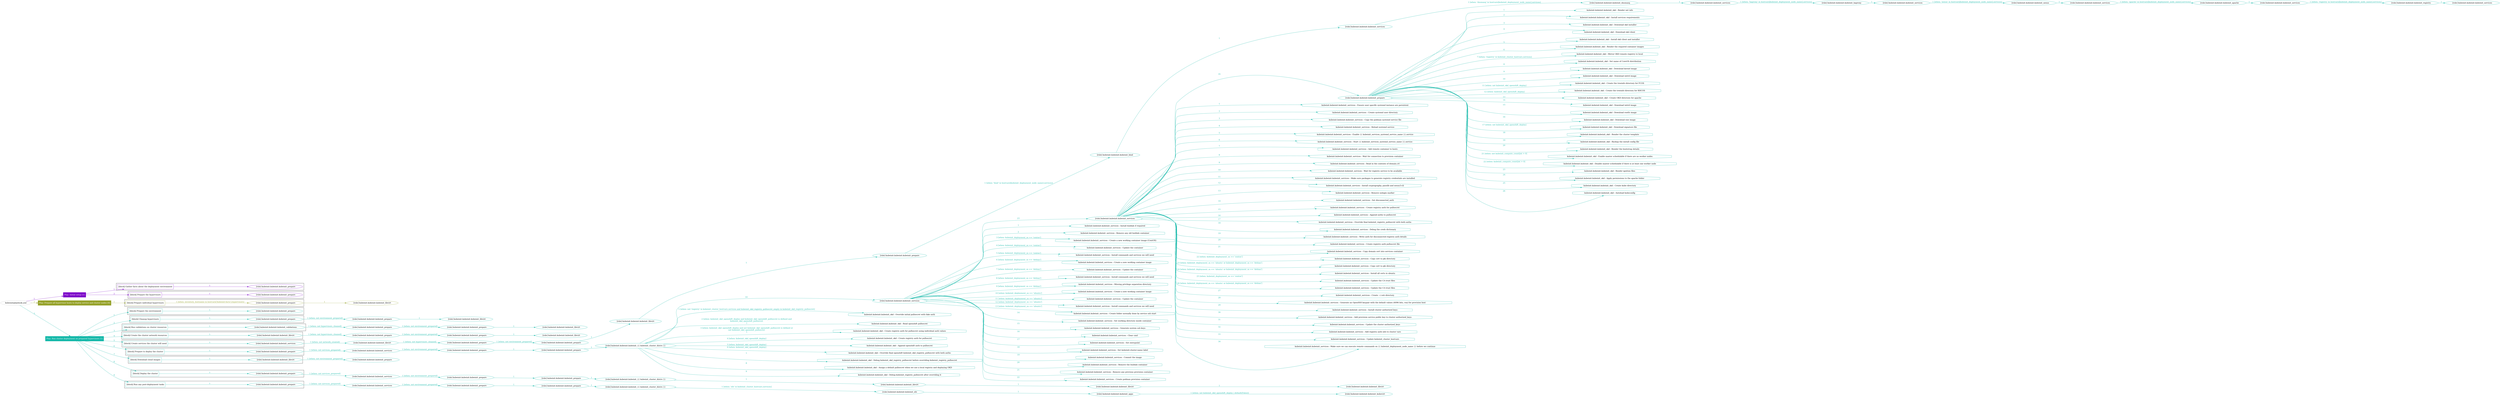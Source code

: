 digraph {
	graph [concentrate=true ordering=in rankdir=LR ratio=fill]
	edge [esep=5 sep=10]
	"kubeinit/playbook.yml" [id=root_node style=dotted]
	play_e99c0dcc [label="Play: Initial setup (1)" color="#7c03c9" fontcolor="#ffffff" id=play_e99c0dcc shape=box style=filled tooltip=localhost]
	"kubeinit/playbook.yml" -> play_e99c0dcc [label="1 " color="#7c03c9" fontcolor="#7c03c9" id=edge_bc2a5f3f labeltooltip="1 " tooltip="1 "]
	subgraph "kubeinit.kubeinit.kubeinit_prepare" {
		role_d31413c7 [label="[role] kubeinit.kubeinit.kubeinit_prepare" color="#7c03c9" id=role_d31413c7 tooltip="kubeinit.kubeinit.kubeinit_prepare"]
	}
	subgraph "kubeinit.kubeinit.kubeinit_prepare" {
		role_8984d9ca [label="[role] kubeinit.kubeinit.kubeinit_prepare" color="#7c03c9" id=role_8984d9ca tooltip="kubeinit.kubeinit.kubeinit_prepare"]
	}
	subgraph "Play: Initial setup (1)" {
		play_e99c0dcc -> block_072e594a [label=1 color="#7c03c9" fontcolor="#7c03c9" id=edge_8fa77bdc labeltooltip=1 tooltip=1]
		subgraph cluster_block_072e594a {
			block_072e594a [label="[block] Gather facts about the deployment environment" color="#7c03c9" id=block_072e594a labeltooltip="Gather facts about the deployment environment" shape=box tooltip="Gather facts about the deployment environment"]
			block_072e594a -> role_d31413c7 [label="1 " color="#7c03c9" fontcolor="#7c03c9" id=edge_92dd3290 labeltooltip="1 " tooltip="1 "]
		}
		play_e99c0dcc -> block_fb56823b [label=2 color="#7c03c9" fontcolor="#7c03c9" id=edge_ec08221d labeltooltip=2 tooltip=2]
		subgraph cluster_block_fb56823b {
			block_fb56823b [label="[block] Prepare the hypervisors" color="#7c03c9" id=block_fb56823b labeltooltip="Prepare the hypervisors" shape=box tooltip="Prepare the hypervisors"]
			block_fb56823b -> role_8984d9ca [label="1 " color="#7c03c9" fontcolor="#7c03c9" id=edge_e027b7d2 labeltooltip="1 " tooltip="1 "]
		}
	}
	play_abb2049c [label="Play: Prepare all hypervisor hosts to deploy service and cluster nodes (0)" color="#96a22a" fontcolor="#ffffff" id=play_abb2049c shape=box style=filled tooltip="Play: Prepare all hypervisor hosts to deploy service and cluster nodes (0)"]
	"kubeinit/playbook.yml" -> play_abb2049c [label="2 " color="#96a22a" fontcolor="#96a22a" id=edge_0dc7fd84 labeltooltip="2 " tooltip="2 "]
	subgraph "kubeinit.kubeinit.kubeinit_libvirt" {
		role_2132bda4 [label="[role] kubeinit.kubeinit.kubeinit_libvirt" color="#96a22a" id=role_2132bda4 tooltip="kubeinit.kubeinit.kubeinit_libvirt"]
	}
	subgraph "kubeinit.kubeinit.kubeinit_prepare" {
		role_50c0c67f [label="[role] kubeinit.kubeinit.kubeinit_prepare" color="#96a22a" id=role_50c0c67f tooltip="kubeinit.kubeinit.kubeinit_prepare"]
		role_50c0c67f -> role_2132bda4 [label="1 " color="#96a22a" fontcolor="#96a22a" id=edge_47a2b5a3 labeltooltip="1 " tooltip="1 "]
	}
	subgraph "Play: Prepare all hypervisor hosts to deploy service and cluster nodes (0)" {
		play_abb2049c -> block_27e67d67 [label=1 color="#96a22a" fontcolor="#96a22a" id=edge_fdc3c87e labeltooltip=1 tooltip=1]
		subgraph cluster_block_27e67d67 {
			block_27e67d67 [label="[block] Prepare individual hypervisors" color="#96a22a" id=block_27e67d67 labeltooltip="Prepare individual hypervisors" shape=box tooltip="Prepare individual hypervisors"]
			block_27e67d67 -> role_50c0c67f [label="1 [when: inventory_hostname in hostvars['kubeinit-facts'].hypervisors]" color="#96a22a" fontcolor="#96a22a" id=edge_1701a270 labeltooltip="1 [when: inventory_hostname in hostvars['kubeinit-facts'].hypervisors]" tooltip="1 [when: inventory_hostname in hostvars['kubeinit-facts'].hypervisors]"]
		}
	}
	play_b7b74c14 [label="Play: Run cluster deployment on prepared hypervisors (1)" color="#14b8a9" fontcolor="#ffffff" id=play_b7b74c14 shape=box style=filled tooltip=localhost]
	"kubeinit/playbook.yml" -> play_b7b74c14 [label="3 " color="#14b8a9" fontcolor="#14b8a9" id=edge_26d1a8ff labeltooltip="3 " tooltip="3 "]
	subgraph "kubeinit.kubeinit.kubeinit_prepare" {
		role_9d8b1a85 [label="[role] kubeinit.kubeinit.kubeinit_prepare" color="#14b8a9" id=role_9d8b1a85 tooltip="kubeinit.kubeinit.kubeinit_prepare"]
	}
	subgraph "kubeinit.kubeinit.kubeinit_libvirt" {
		role_5a31f87b [label="[role] kubeinit.kubeinit.kubeinit_libvirt" color="#14b8a9" id=role_5a31f87b tooltip="kubeinit.kubeinit.kubeinit_libvirt"]
	}
	subgraph "kubeinit.kubeinit.kubeinit_prepare" {
		role_f040c329 [label="[role] kubeinit.kubeinit.kubeinit_prepare" color="#14b8a9" id=role_f040c329 tooltip="kubeinit.kubeinit.kubeinit_prepare"]
		role_f040c329 -> role_5a31f87b [label="1 " color="#14b8a9" fontcolor="#14b8a9" id=edge_184a8f69 labeltooltip="1 " tooltip="1 "]
	}
	subgraph "kubeinit.kubeinit.kubeinit_prepare" {
		role_c55e59ec [label="[role] kubeinit.kubeinit.kubeinit_prepare" color="#14b8a9" id=role_c55e59ec tooltip="kubeinit.kubeinit.kubeinit_prepare"]
		role_c55e59ec -> role_f040c329 [label="1 [when: not environment_prepared]" color="#14b8a9" fontcolor="#14b8a9" id=edge_11bec78a labeltooltip="1 [when: not environment_prepared]" tooltip="1 [when: not environment_prepared]"]
	}
	subgraph "kubeinit.kubeinit.kubeinit_libvirt" {
		role_0441333f [label="[role] kubeinit.kubeinit.kubeinit_libvirt" color="#14b8a9" id=role_0441333f tooltip="kubeinit.kubeinit.kubeinit_libvirt"]
	}
	subgraph "kubeinit.kubeinit.kubeinit_prepare" {
		role_33e82668 [label="[role] kubeinit.kubeinit.kubeinit_prepare" color="#14b8a9" id=role_33e82668 tooltip="kubeinit.kubeinit.kubeinit_prepare"]
		role_33e82668 -> role_0441333f [label="1 " color="#14b8a9" fontcolor="#14b8a9" id=edge_38e64725 labeltooltip="1 " tooltip="1 "]
	}
	subgraph "kubeinit.kubeinit.kubeinit_prepare" {
		role_5ed29894 [label="[role] kubeinit.kubeinit.kubeinit_prepare" color="#14b8a9" id=role_5ed29894 tooltip="kubeinit.kubeinit.kubeinit_prepare"]
		role_5ed29894 -> role_33e82668 [label="1 [when: not environment_prepared]" color="#14b8a9" fontcolor="#14b8a9" id=edge_a7965a8f labeltooltip="1 [when: not environment_prepared]" tooltip="1 [when: not environment_prepared]"]
	}
	subgraph "kubeinit.kubeinit.kubeinit_validations" {
		role_c82b5425 [label="[role] kubeinit.kubeinit.kubeinit_validations" color="#14b8a9" id=role_c82b5425 tooltip="kubeinit.kubeinit.kubeinit_validations"]
		role_c82b5425 -> role_5ed29894 [label="1 [when: not hypervisors_cleaned]" color="#14b8a9" fontcolor="#14b8a9" id=edge_cbdd17f9 labeltooltip="1 [when: not hypervisors_cleaned]" tooltip="1 [when: not hypervisors_cleaned]"]
	}
	subgraph "kubeinit.kubeinit.kubeinit_libvirt" {
		role_e82cf9f3 [label="[role] kubeinit.kubeinit.kubeinit_libvirt" color="#14b8a9" id=role_e82cf9f3 tooltip="kubeinit.kubeinit.kubeinit_libvirt"]
	}
	subgraph "kubeinit.kubeinit.kubeinit_prepare" {
		role_84cc565c [label="[role] kubeinit.kubeinit.kubeinit_prepare" color="#14b8a9" id=role_84cc565c tooltip="kubeinit.kubeinit.kubeinit_prepare"]
		role_84cc565c -> role_e82cf9f3 [label="1 " color="#14b8a9" fontcolor="#14b8a9" id=edge_6d120eb1 labeltooltip="1 " tooltip="1 "]
	}
	subgraph "kubeinit.kubeinit.kubeinit_prepare" {
		role_ce1562ad [label="[role] kubeinit.kubeinit.kubeinit_prepare" color="#14b8a9" id=role_ce1562ad tooltip="kubeinit.kubeinit.kubeinit_prepare"]
		role_ce1562ad -> role_84cc565c [label="1 [when: not environment_prepared]" color="#14b8a9" fontcolor="#14b8a9" id=edge_2789a694 labeltooltip="1 [when: not environment_prepared]" tooltip="1 [when: not environment_prepared]"]
	}
	subgraph "kubeinit.kubeinit.kubeinit_libvirt" {
		role_aafa72f6 [label="[role] kubeinit.kubeinit.kubeinit_libvirt" color="#14b8a9" id=role_aafa72f6 tooltip="kubeinit.kubeinit.kubeinit_libvirt"]
		role_aafa72f6 -> role_ce1562ad [label="1 [when: not hypervisors_cleaned]" color="#14b8a9" fontcolor="#14b8a9" id=edge_daf5597d labeltooltip="1 [when: not hypervisors_cleaned]" tooltip="1 [when: not hypervisors_cleaned]"]
	}
	subgraph "kubeinit.kubeinit.kubeinit_services" {
		role_1272642b [label="[role] kubeinit.kubeinit.kubeinit_services" color="#14b8a9" id=role_1272642b tooltip="kubeinit.kubeinit.kubeinit_services"]
	}
	subgraph "kubeinit.kubeinit.kubeinit_registry" {
		role_eb5afb6c [label="[role] kubeinit.kubeinit.kubeinit_registry" color="#14b8a9" id=role_eb5afb6c tooltip="kubeinit.kubeinit.kubeinit_registry"]
		role_eb5afb6c -> role_1272642b [label="1 " color="#14b8a9" fontcolor="#14b8a9" id=edge_96198ba4 labeltooltip="1 " tooltip="1 "]
	}
	subgraph "kubeinit.kubeinit.kubeinit_services" {
		role_84d05130 [label="[role] kubeinit.kubeinit.kubeinit_services" color="#14b8a9" id=role_84d05130 tooltip="kubeinit.kubeinit.kubeinit_services"]
		role_84d05130 -> role_eb5afb6c [label="1 [when: 'registry' in hostvars[kubeinit_deployment_node_name].services]" color="#14b8a9" fontcolor="#14b8a9" id=edge_1b82ecfd labeltooltip="1 [when: 'registry' in hostvars[kubeinit_deployment_node_name].services]" tooltip="1 [when: 'registry' in hostvars[kubeinit_deployment_node_name].services]"]
	}
	subgraph "kubeinit.kubeinit.kubeinit_apache" {
		role_64bddda9 [label="[role] kubeinit.kubeinit.kubeinit_apache" color="#14b8a9" id=role_64bddda9 tooltip="kubeinit.kubeinit.kubeinit_apache"]
		role_64bddda9 -> role_84d05130 [label="1 " color="#14b8a9" fontcolor="#14b8a9" id=edge_2a921219 labeltooltip="1 " tooltip="1 "]
	}
	subgraph "kubeinit.kubeinit.kubeinit_services" {
		role_ad59ae37 [label="[role] kubeinit.kubeinit.kubeinit_services" color="#14b8a9" id=role_ad59ae37 tooltip="kubeinit.kubeinit.kubeinit_services"]
		role_ad59ae37 -> role_64bddda9 [label="1 [when: 'apache' in hostvars[kubeinit_deployment_node_name].services]" color="#14b8a9" fontcolor="#14b8a9" id=edge_d07c0aba labeltooltip="1 [when: 'apache' in hostvars[kubeinit_deployment_node_name].services]" tooltip="1 [when: 'apache' in hostvars[kubeinit_deployment_node_name].services]"]
	}
	subgraph "kubeinit.kubeinit.kubeinit_nexus" {
		role_7c6643ef [label="[role] kubeinit.kubeinit.kubeinit_nexus" color="#14b8a9" id=role_7c6643ef tooltip="kubeinit.kubeinit.kubeinit_nexus"]
		role_7c6643ef -> role_ad59ae37 [label="1 " color="#14b8a9" fontcolor="#14b8a9" id=edge_65d7030e labeltooltip="1 " tooltip="1 "]
	}
	subgraph "kubeinit.kubeinit.kubeinit_services" {
		role_a41610cb [label="[role] kubeinit.kubeinit.kubeinit_services" color="#14b8a9" id=role_a41610cb tooltip="kubeinit.kubeinit.kubeinit_services"]
		role_a41610cb -> role_7c6643ef [label="1 [when: 'nexus' in hostvars[kubeinit_deployment_node_name].services]" color="#14b8a9" fontcolor="#14b8a9" id=edge_ccd248d9 labeltooltip="1 [when: 'nexus' in hostvars[kubeinit_deployment_node_name].services]" tooltip="1 [when: 'nexus' in hostvars[kubeinit_deployment_node_name].services]"]
	}
	subgraph "kubeinit.kubeinit.kubeinit_haproxy" {
		role_0951825c [label="[role] kubeinit.kubeinit.kubeinit_haproxy" color="#14b8a9" id=role_0951825c tooltip="kubeinit.kubeinit.kubeinit_haproxy"]
		role_0951825c -> role_a41610cb [label="1 " color="#14b8a9" fontcolor="#14b8a9" id=edge_141b8858 labeltooltip="1 " tooltip="1 "]
	}
	subgraph "kubeinit.kubeinit.kubeinit_services" {
		role_d57ca6c9 [label="[role] kubeinit.kubeinit.kubeinit_services" color="#14b8a9" id=role_d57ca6c9 tooltip="kubeinit.kubeinit.kubeinit_services"]
		role_d57ca6c9 -> role_0951825c [label="1 [when: 'haproxy' in hostvars[kubeinit_deployment_node_name].services]" color="#14b8a9" fontcolor="#14b8a9" id=edge_293f9dee labeltooltip="1 [when: 'haproxy' in hostvars[kubeinit_deployment_node_name].services]" tooltip="1 [when: 'haproxy' in hostvars[kubeinit_deployment_node_name].services]"]
	}
	subgraph "kubeinit.kubeinit.kubeinit_dnsmasq" {
		role_b92a0cc1 [label="[role] kubeinit.kubeinit.kubeinit_dnsmasq" color="#14b8a9" id=role_b92a0cc1 tooltip="kubeinit.kubeinit.kubeinit_dnsmasq"]
		role_b92a0cc1 -> role_d57ca6c9 [label="1 " color="#14b8a9" fontcolor="#14b8a9" id=edge_1a11dbcd labeltooltip="1 " tooltip="1 "]
	}
	subgraph "kubeinit.kubeinit.kubeinit_services" {
		role_79addec4 [label="[role] kubeinit.kubeinit.kubeinit_services" color="#14b8a9" id=role_79addec4 tooltip="kubeinit.kubeinit.kubeinit_services"]
		role_79addec4 -> role_b92a0cc1 [label="1 [when: 'dnsmasq' in hostvars[kubeinit_deployment_node_name].services]" color="#14b8a9" fontcolor="#14b8a9" id=edge_4f6de789 labeltooltip="1 [when: 'dnsmasq' in hostvars[kubeinit_deployment_node_name].services]" tooltip="1 [when: 'dnsmasq' in hostvars[kubeinit_deployment_node_name].services]"]
	}
	subgraph "kubeinit.kubeinit.kubeinit_bind" {
		role_0b2549d8 [label="[role] kubeinit.kubeinit.kubeinit_bind" color="#14b8a9" id=role_0b2549d8 tooltip="kubeinit.kubeinit.kubeinit_bind"]
		role_0b2549d8 -> role_79addec4 [label="1 " color="#14b8a9" fontcolor="#14b8a9" id=edge_344e0f5f labeltooltip="1 " tooltip="1 "]
	}
	subgraph "kubeinit.kubeinit.kubeinit_prepare" {
		role_83be9bb3 [label="[role] kubeinit.kubeinit.kubeinit_prepare" color="#14b8a9" id=role_83be9bb3 tooltip="kubeinit.kubeinit.kubeinit_prepare"]
		role_83be9bb3 -> role_0b2549d8 [label="1 [when: 'bind' in hostvars[kubeinit_deployment_node_name].services]" color="#14b8a9" fontcolor="#14b8a9" id=edge_d6587ec6 labeltooltip="1 [when: 'bind' in hostvars[kubeinit_deployment_node_name].services]" tooltip="1 [when: 'bind' in hostvars[kubeinit_deployment_node_name].services]"]
	}
	subgraph "kubeinit.kubeinit.kubeinit_libvirt" {
		role_fe48bff9 [label="[role] kubeinit.kubeinit.kubeinit_libvirt" color="#14b8a9" id=role_fe48bff9 tooltip="kubeinit.kubeinit.kubeinit_libvirt"]
		role_fe48bff9 -> role_83be9bb3 [label="1 " color="#14b8a9" fontcolor="#14b8a9" id=edge_b6e472a5 labeltooltip="1 " tooltip="1 "]
	}
	subgraph "kubeinit.kubeinit.kubeinit_prepare" {
		role_d544b391 [label="[role] kubeinit.kubeinit.kubeinit_prepare" color="#14b8a9" id=role_d544b391 tooltip="kubeinit.kubeinit.kubeinit_prepare"]
		role_d544b391 -> role_fe48bff9 [label="1 " color="#14b8a9" fontcolor="#14b8a9" id=edge_cf9e3786 labeltooltip="1 " tooltip="1 "]
	}
	subgraph "kubeinit.kubeinit.kubeinit_prepare" {
		role_d4d580ae [label="[role] kubeinit.kubeinit.kubeinit_prepare" color="#14b8a9" id=role_d4d580ae tooltip="kubeinit.kubeinit.kubeinit_prepare"]
		role_d4d580ae -> role_d544b391 [label="1 [when: not environment_prepared]" color="#14b8a9" fontcolor="#14b8a9" id=edge_ad47e5c1 labeltooltip="1 [when: not environment_prepared]" tooltip="1 [when: not environment_prepared]"]
	}
	subgraph "kubeinit.kubeinit.kubeinit_libvirt" {
		role_0129a24d [label="[role] kubeinit.kubeinit.kubeinit_libvirt" color="#14b8a9" id=role_0129a24d tooltip="kubeinit.kubeinit.kubeinit_libvirt"]
		role_0129a24d -> role_d4d580ae [label="1 [when: not hypervisors_cleaned]" color="#14b8a9" fontcolor="#14b8a9" id=edge_07d80dfc labeltooltip="1 [when: not hypervisors_cleaned]" tooltip="1 [when: not hypervisors_cleaned]"]
	}
	subgraph "kubeinit.kubeinit.kubeinit_services" {
		role_a191ccb6 [label="[role] kubeinit.kubeinit.kubeinit_services" color="#14b8a9" id=role_a191ccb6 tooltip="kubeinit.kubeinit.kubeinit_services"]
		role_a191ccb6 -> role_0129a24d [label="1 [when: not network_created]" color="#14b8a9" fontcolor="#14b8a9" id=edge_912ef4f9 labeltooltip="1 [when: not network_created]" tooltip="1 [when: not network_created]"]
	}
	subgraph "kubeinit.kubeinit.kubeinit_prepare" {
		role_13f3db73 [label="[role] kubeinit.kubeinit.kubeinit_prepare" color="#14b8a9" id=role_13f3db73 tooltip="kubeinit.kubeinit.kubeinit_prepare"]
		task_bbda11bc [label="kubeinit.kubeinit.kubeinit_okd : Render net info" color="#14b8a9" id=task_bbda11bc shape=octagon tooltip="kubeinit.kubeinit.kubeinit_okd : Render net info"]
		role_13f3db73 -> task_bbda11bc [label="1 " color="#14b8a9" fontcolor="#14b8a9" id=edge_bc5bbfe0 labeltooltip="1 " tooltip="1 "]
		task_54dc6dda [label="kubeinit.kubeinit.kubeinit_okd : Install services requirements" color="#14b8a9" id=task_54dc6dda shape=octagon tooltip="kubeinit.kubeinit.kubeinit_okd : Install services requirements"]
		role_13f3db73 -> task_54dc6dda [label="2 " color="#14b8a9" fontcolor="#14b8a9" id=edge_052699fa labeltooltip="2 " tooltip="2 "]
		task_8e7fd73c [label="kubeinit.kubeinit.kubeinit_okd : Download okd installer" color="#14b8a9" id=task_8e7fd73c shape=octagon tooltip="kubeinit.kubeinit.kubeinit_okd : Download okd installer"]
		role_13f3db73 -> task_8e7fd73c [label="3 " color="#14b8a9" fontcolor="#14b8a9" id=edge_3cdcc711 labeltooltip="3 " tooltip="3 "]
		task_8077df6c [label="kubeinit.kubeinit.kubeinit_okd : Download okd client" color="#14b8a9" id=task_8077df6c shape=octagon tooltip="kubeinit.kubeinit.kubeinit_okd : Download okd client"]
		role_13f3db73 -> task_8077df6c [label="4 " color="#14b8a9" fontcolor="#14b8a9" id=edge_98cff7b1 labeltooltip="4 " tooltip="4 "]
		task_34113b29 [label="kubeinit.kubeinit.kubeinit_okd : Install okd client and installer" color="#14b8a9" id=task_34113b29 shape=octagon tooltip="kubeinit.kubeinit.kubeinit_okd : Install okd client and installer"]
		role_13f3db73 -> task_34113b29 [label="5 " color="#14b8a9" fontcolor="#14b8a9" id=edge_af73351d labeltooltip="5 " tooltip="5 "]
		task_5cd320e4 [label="kubeinit.kubeinit.kubeinit_okd : Render the required container images" color="#14b8a9" id=task_5cd320e4 shape=octagon tooltip="kubeinit.kubeinit.kubeinit_okd : Render the required container images"]
		role_13f3db73 -> task_5cd320e4 [label="6 " color="#14b8a9" fontcolor="#14b8a9" id=edge_5c90a134 labeltooltip="6 " tooltip="6 "]
		task_d947ae7a [label="kubeinit.kubeinit.kubeinit_okd : Mirror OKD remote registry to local" color="#14b8a9" id=task_d947ae7a shape=octagon tooltip="kubeinit.kubeinit.kubeinit_okd : Mirror OKD remote registry to local"]
		role_13f3db73 -> task_d947ae7a [label="7 [when: 'registry' in kubeinit_cluster_hostvars.services]" color="#14b8a9" fontcolor="#14b8a9" id=edge_cde91514 labeltooltip="7 [when: 'registry' in kubeinit_cluster_hostvars.services]" tooltip="7 [when: 'registry' in kubeinit_cluster_hostvars.services]"]
		task_2e6ac5f4 [label="kubeinit.kubeinit.kubeinit_okd : Set name of CoreOS distribution" color="#14b8a9" id=task_2e6ac5f4 shape=octagon tooltip="kubeinit.kubeinit.kubeinit_okd : Set name of CoreOS distribution"]
		role_13f3db73 -> task_2e6ac5f4 [label="8 " color="#14b8a9" fontcolor="#14b8a9" id=edge_3b6a89be labeltooltip="8 " tooltip="8 "]
		task_f3b46e18 [label="kubeinit.kubeinit.kubeinit_okd : Download kernel image" color="#14b8a9" id=task_f3b46e18 shape=octagon tooltip="kubeinit.kubeinit.kubeinit_okd : Download kernel image"]
		role_13f3db73 -> task_f3b46e18 [label="9 " color="#14b8a9" fontcolor="#14b8a9" id=edge_6fec95b8 labeltooltip="9 " tooltip="9 "]
		task_2d530da2 [label="kubeinit.kubeinit.kubeinit_okd : Download initrd image" color="#14b8a9" id=task_2d530da2 shape=octagon tooltip="kubeinit.kubeinit.kubeinit_okd : Download initrd image"]
		role_13f3db73 -> task_2d530da2 [label="10 " color="#14b8a9" fontcolor="#14b8a9" id=edge_3399e6bb labeltooltip="10 " tooltip="10 "]
		task_6095a1ef [label="kubeinit.kubeinit.kubeinit_okd : Create the treeinfo directory for FCOS" color="#14b8a9" id=task_6095a1ef shape=octagon tooltip="kubeinit.kubeinit.kubeinit_okd : Create the treeinfo directory for FCOS"]
		role_13f3db73 -> task_6095a1ef [label="11 [when: not kubeinit_okd_openshift_deploy]" color="#14b8a9" fontcolor="#14b8a9" id=edge_54b961f7 labeltooltip="11 [when: not kubeinit_okd_openshift_deploy]" tooltip="11 [when: not kubeinit_okd_openshift_deploy]"]
		task_b7fcd592 [label="kubeinit.kubeinit.kubeinit_okd : Create the treeinfo directory for RHCOS" color="#14b8a9" id=task_b7fcd592 shape=octagon tooltip="kubeinit.kubeinit.kubeinit_okd : Create the treeinfo directory for RHCOS"]
		role_13f3db73 -> task_b7fcd592 [label="12 [when: kubeinit_okd_openshift_deploy]" color="#14b8a9" fontcolor="#14b8a9" id=edge_b55aed07 labeltooltip="12 [when: kubeinit_okd_openshift_deploy]" tooltip="12 [when: kubeinit_okd_openshift_deploy]"]
		task_f3eef87c [label="kubeinit.kubeinit.kubeinit_okd : Create OKD directory for apache" color="#14b8a9" id=task_f3eef87c shape=octagon tooltip="kubeinit.kubeinit.kubeinit_okd : Create OKD directory for apache"]
		role_13f3db73 -> task_f3eef87c [label="13 " color="#14b8a9" fontcolor="#14b8a9" id=edge_544d5811 labeltooltip="13 " tooltip="13 "]
		task_83d2df37 [label="kubeinit.kubeinit.kubeinit_okd : Download initrd image" color="#14b8a9" id=task_83d2df37 shape=octagon tooltip="kubeinit.kubeinit.kubeinit_okd : Download initrd image"]
		role_13f3db73 -> task_83d2df37 [label="14 " color="#14b8a9" fontcolor="#14b8a9" id=edge_c0565976 labeltooltip="14 " tooltip="14 "]
		task_32beb5a3 [label="kubeinit.kubeinit.kubeinit_okd : Download rootfs image" color="#14b8a9" id=task_32beb5a3 shape=octagon tooltip="kubeinit.kubeinit.kubeinit_okd : Download rootfs image"]
		role_13f3db73 -> task_32beb5a3 [label="15 " color="#14b8a9" fontcolor="#14b8a9" id=edge_da1245e0 labeltooltip="15 " tooltip="15 "]
		task_4167edab [label="kubeinit.kubeinit.kubeinit_okd : Download raw image" color="#14b8a9" id=task_4167edab shape=octagon tooltip="kubeinit.kubeinit.kubeinit_okd : Download raw image"]
		role_13f3db73 -> task_4167edab [label="16 " color="#14b8a9" fontcolor="#14b8a9" id=edge_cfb47763 labeltooltip="16 " tooltip="16 "]
		task_68ed029b [label="kubeinit.kubeinit.kubeinit_okd : Download signature file" color="#14b8a9" id=task_68ed029b shape=octagon tooltip="kubeinit.kubeinit.kubeinit_okd : Download signature file"]
		role_13f3db73 -> task_68ed029b [label="17 [when: not kubeinit_okd_openshift_deploy]" color="#14b8a9" fontcolor="#14b8a9" id=edge_2ecfb776 labeltooltip="17 [when: not kubeinit_okd_openshift_deploy]" tooltip="17 [when: not kubeinit_okd_openshift_deploy]"]
		task_5083fb7c [label="kubeinit.kubeinit.kubeinit_okd : Render the cluster template" color="#14b8a9" id=task_5083fb7c shape=octagon tooltip="kubeinit.kubeinit.kubeinit_okd : Render the cluster template"]
		role_13f3db73 -> task_5083fb7c [label="18 " color="#14b8a9" fontcolor="#14b8a9" id=edge_f7036903 labeltooltip="18 " tooltip="18 "]
		task_3922e901 [label="kubeinit.kubeinit.kubeinit_okd : Backup the install config file" color="#14b8a9" id=task_3922e901 shape=octagon tooltip="kubeinit.kubeinit.kubeinit_okd : Backup the install config file"]
		role_13f3db73 -> task_3922e901 [label="19 " color="#14b8a9" fontcolor="#14b8a9" id=edge_50a36556 labeltooltip="19 " tooltip="19 "]
		task_0938901b [label="kubeinit.kubeinit.kubeinit_okd : Render the bootstrap details" color="#14b8a9" id=task_0938901b shape=octagon tooltip="kubeinit.kubeinit.kubeinit_okd : Render the bootstrap details"]
		role_13f3db73 -> task_0938901b [label="20 " color="#14b8a9" fontcolor="#14b8a9" id=edge_e7247b83 labeltooltip="20 " tooltip="20 "]
		task_d41e420f [label="kubeinit.kubeinit.kubeinit_okd : Enable master schedulable if there are no worker nodes" color="#14b8a9" id=task_d41e420f shape=octagon tooltip="kubeinit.kubeinit.kubeinit_okd : Enable master schedulable if there are no worker nodes"]
		role_13f3db73 -> task_d41e420f [label="21 [when: not kubeinit_compute_count|int > 0]" color="#14b8a9" fontcolor="#14b8a9" id=edge_9692a8bf labeltooltip="21 [when: not kubeinit_compute_count|int > 0]" tooltip="21 [when: not kubeinit_compute_count|int > 0]"]
		task_9a2e0829 [label="kubeinit.kubeinit.kubeinit_okd : Disable master schedulable if there is at least one worker node" color="#14b8a9" id=task_9a2e0829 shape=octagon tooltip="kubeinit.kubeinit.kubeinit_okd : Disable master schedulable if there is at least one worker node"]
		role_13f3db73 -> task_9a2e0829 [label="22 [when: kubeinit_compute_count|int > 0]" color="#14b8a9" fontcolor="#14b8a9" id=edge_b649a437 labeltooltip="22 [when: kubeinit_compute_count|int > 0]" tooltip="22 [when: kubeinit_compute_count|int > 0]"]
		task_e1112333 [label="kubeinit.kubeinit.kubeinit_okd : Render ignition files" color="#14b8a9" id=task_e1112333 shape=octagon tooltip="kubeinit.kubeinit.kubeinit_okd : Render ignition files"]
		role_13f3db73 -> task_e1112333 [label="23 " color="#14b8a9" fontcolor="#14b8a9" id=edge_22e9fabe labeltooltip="23 " tooltip="23 "]
		task_e1f75ef6 [label="kubeinit.kubeinit.kubeinit_okd : Apply permissions to the apache folder" color="#14b8a9" id=task_e1f75ef6 shape=octagon tooltip="kubeinit.kubeinit.kubeinit_okd : Apply permissions to the apache folder"]
		role_13f3db73 -> task_e1f75ef6 [label="24 " color="#14b8a9" fontcolor="#14b8a9" id=edge_d9f3f522 labeltooltip="24 " tooltip="24 "]
		task_f5119c08 [label="kubeinit.kubeinit.kubeinit_okd : Create kube directory" color="#14b8a9" id=task_f5119c08 shape=octagon tooltip="kubeinit.kubeinit.kubeinit_okd : Create kube directory"]
		role_13f3db73 -> task_f5119c08 [label="25 " color="#14b8a9" fontcolor="#14b8a9" id=edge_95a81780 labeltooltip="25 " tooltip="25 "]
		task_8a89cc7b [label="kubeinit.kubeinit.kubeinit_okd : Autoload kubeconfig" color="#14b8a9" id=task_8a89cc7b shape=octagon tooltip="kubeinit.kubeinit.kubeinit_okd : Autoload kubeconfig"]
		role_13f3db73 -> task_8a89cc7b [label="26 " color="#14b8a9" fontcolor="#14b8a9" id=edge_b1a6c6ad labeltooltip="26 " tooltip="26 "]
	}
	subgraph "kubeinit.kubeinit.kubeinit_services" {
		role_97eb7ca7 [label="[role] kubeinit.kubeinit.kubeinit_services" color="#14b8a9" id=role_97eb7ca7 tooltip="kubeinit.kubeinit.kubeinit_services"]
		task_c1b9765b [label="kubeinit.kubeinit.kubeinit_services : Ensure user specific systemd instance are persistent" color="#14b8a9" id=task_c1b9765b shape=octagon tooltip="kubeinit.kubeinit.kubeinit_services : Ensure user specific systemd instance are persistent"]
		role_97eb7ca7 -> task_c1b9765b [label="1 " color="#14b8a9" fontcolor="#14b8a9" id=edge_debd8f1f labeltooltip="1 " tooltip="1 "]
		task_2286672d [label="kubeinit.kubeinit.kubeinit_services : Create systemd user directory" color="#14b8a9" id=task_2286672d shape=octagon tooltip="kubeinit.kubeinit.kubeinit_services : Create systemd user directory"]
		role_97eb7ca7 -> task_2286672d [label="2 " color="#14b8a9" fontcolor="#14b8a9" id=edge_9cfa1027 labeltooltip="2 " tooltip="2 "]
		task_a8fed9bc [label="kubeinit.kubeinit.kubeinit_services : Copy the podman systemd service file" color="#14b8a9" id=task_a8fed9bc shape=octagon tooltip="kubeinit.kubeinit.kubeinit_services : Copy the podman systemd service file"]
		role_97eb7ca7 -> task_a8fed9bc [label="3 " color="#14b8a9" fontcolor="#14b8a9" id=edge_ca3a122e labeltooltip="3 " tooltip="3 "]
		task_7a937157 [label="kubeinit.kubeinit.kubeinit_services : Reload systemd service" color="#14b8a9" id=task_7a937157 shape=octagon tooltip="kubeinit.kubeinit.kubeinit_services : Reload systemd service"]
		role_97eb7ca7 -> task_7a937157 [label="4 " color="#14b8a9" fontcolor="#14b8a9" id=edge_8c9bca3b labeltooltip="4 " tooltip="4 "]
		task_3ac1ba6b [label="kubeinit.kubeinit.kubeinit_services : Enable {{ kubeinit_services_systemd_service_name }}.service" color="#14b8a9" id=task_3ac1ba6b shape=octagon tooltip="kubeinit.kubeinit.kubeinit_services : Enable {{ kubeinit_services_systemd_service_name }}.service"]
		role_97eb7ca7 -> task_3ac1ba6b [label="5 " color="#14b8a9" fontcolor="#14b8a9" id=edge_3475f803 labeltooltip="5 " tooltip="5 "]
		task_e9c6d24f [label="kubeinit.kubeinit.kubeinit_services : Start {{ kubeinit_services_systemd_service_name }}.service" color="#14b8a9" id=task_e9c6d24f shape=octagon tooltip="kubeinit.kubeinit.kubeinit_services : Start {{ kubeinit_services_systemd_service_name }}.service"]
		role_97eb7ca7 -> task_e9c6d24f [label="6 " color="#14b8a9" fontcolor="#14b8a9" id=edge_9bcce262 labeltooltip="6 " tooltip="6 "]
		task_6cc1b1bf [label="kubeinit.kubeinit.kubeinit_services : Add remote container to hosts" color="#14b8a9" id=task_6cc1b1bf shape=octagon tooltip="kubeinit.kubeinit.kubeinit_services : Add remote container to hosts"]
		role_97eb7ca7 -> task_6cc1b1bf [label="7 " color="#14b8a9" fontcolor="#14b8a9" id=edge_e63db624 labeltooltip="7 " tooltip="7 "]
		task_b11f6746 [label="kubeinit.kubeinit.kubeinit_services : Wait for connection to provision container" color="#14b8a9" id=task_b11f6746 shape=octagon tooltip="kubeinit.kubeinit.kubeinit_services : Wait for connection to provision container"]
		role_97eb7ca7 -> task_b11f6746 [label="8 " color="#14b8a9" fontcolor="#14b8a9" id=edge_3c5bdead labeltooltip="8 " tooltip="8 "]
		task_d2b84d15 [label="kubeinit.kubeinit.kubeinit_services : Read in the contents of domain.crt" color="#14b8a9" id=task_d2b84d15 shape=octagon tooltip="kubeinit.kubeinit.kubeinit_services : Read in the contents of domain.crt"]
		role_97eb7ca7 -> task_d2b84d15 [label="9 " color="#14b8a9" fontcolor="#14b8a9" id=edge_8037cfaa labeltooltip="9 " tooltip="9 "]
		task_f5cb6af1 [label="kubeinit.kubeinit.kubeinit_services : Wait for registry service to be available" color="#14b8a9" id=task_f5cb6af1 shape=octagon tooltip="kubeinit.kubeinit.kubeinit_services : Wait for registry service to be available"]
		role_97eb7ca7 -> task_f5cb6af1 [label="10 " color="#14b8a9" fontcolor="#14b8a9" id=edge_5141281b labeltooltip="10 " tooltip="10 "]
		task_9e8ecdf7 [label="kubeinit.kubeinit.kubeinit_services : Make sure packages to generate registry credentials are installed" color="#14b8a9" id=task_9e8ecdf7 shape=octagon tooltip="kubeinit.kubeinit.kubeinit_services : Make sure packages to generate registry credentials are installed"]
		role_97eb7ca7 -> task_9e8ecdf7 [label="11 " color="#14b8a9" fontcolor="#14b8a9" id=edge_fed20516 labeltooltip="11 " tooltip="11 "]
		task_997e44a6 [label="kubeinit.kubeinit.kubeinit_services : Install cryptography, passlib and nexus3-cli" color="#14b8a9" id=task_997e44a6 shape=octagon tooltip="kubeinit.kubeinit.kubeinit_services : Install cryptography, passlib and nexus3-cli"]
		role_97eb7ca7 -> task_997e44a6 [label="12 " color="#14b8a9" fontcolor="#14b8a9" id=edge_3fc189a0 labeltooltip="12 " tooltip="12 "]
		task_7a53282c [label="kubeinit.kubeinit.kubeinit_services : Remove nologin marker" color="#14b8a9" id=task_7a53282c shape=octagon tooltip="kubeinit.kubeinit.kubeinit_services : Remove nologin marker"]
		role_97eb7ca7 -> task_7a53282c [label="13 " color="#14b8a9" fontcolor="#14b8a9" id=edge_74bdfb69 labeltooltip="13 " tooltip="13 "]
		task_7a963dea [label="kubeinit.kubeinit.kubeinit_services : Set disconnected_auth" color="#14b8a9" id=task_7a963dea shape=octagon tooltip="kubeinit.kubeinit.kubeinit_services : Set disconnected_auth"]
		role_97eb7ca7 -> task_7a963dea [label="14 " color="#14b8a9" fontcolor="#14b8a9" id=edge_8ee53096 labeltooltip="14 " tooltip="14 "]
		task_135cb9a3 [label="kubeinit.kubeinit.kubeinit_services : Create registry auth for pullsecret" color="#14b8a9" id=task_135cb9a3 shape=octagon tooltip="kubeinit.kubeinit.kubeinit_services : Create registry auth for pullsecret"]
		role_97eb7ca7 -> task_135cb9a3 [label="15 " color="#14b8a9" fontcolor="#14b8a9" id=edge_0f5518a0 labeltooltip="15 " tooltip="15 "]
		task_84c66852 [label="kubeinit.kubeinit.kubeinit_services : Append auths to pullsecret" color="#14b8a9" id=task_84c66852 shape=octagon tooltip="kubeinit.kubeinit.kubeinit_services : Append auths to pullsecret"]
		role_97eb7ca7 -> task_84c66852 [label="16 " color="#14b8a9" fontcolor="#14b8a9" id=edge_ffb5ab67 labeltooltip="16 " tooltip="16 "]
		task_be61595d [label="kubeinit.kubeinit.kubeinit_services : Override final kubeinit_registry_pullsecret with both auths" color="#14b8a9" id=task_be61595d shape=octagon tooltip="kubeinit.kubeinit.kubeinit_services : Override final kubeinit_registry_pullsecret with both auths"]
		role_97eb7ca7 -> task_be61595d [label="17 " color="#14b8a9" fontcolor="#14b8a9" id=edge_cb628cc5 labeltooltip="17 " tooltip="17 "]
		task_0de20a49 [label="kubeinit.kubeinit.kubeinit_services : Debug the creds dictionary" color="#14b8a9" id=task_0de20a49 shape=octagon tooltip="kubeinit.kubeinit.kubeinit_services : Debug the creds dictionary"]
		role_97eb7ca7 -> task_0de20a49 [label="18 " color="#14b8a9" fontcolor="#14b8a9" id=edge_e29e42ea labeltooltip="18 " tooltip="18 "]
		task_dc03ac26 [label="kubeinit.kubeinit.kubeinit_services : Write auth for disconnected registry auth details" color="#14b8a9" id=task_dc03ac26 shape=octagon tooltip="kubeinit.kubeinit.kubeinit_services : Write auth for disconnected registry auth details"]
		role_97eb7ca7 -> task_dc03ac26 [label="19 " color="#14b8a9" fontcolor="#14b8a9" id=edge_6a0fa655 labeltooltip="19 " tooltip="19 "]
		task_e6799765 [label="kubeinit.kubeinit.kubeinit_services : Create registry auth pullsecret file" color="#14b8a9" id=task_e6799765 shape=octagon tooltip="kubeinit.kubeinit.kubeinit_services : Create registry auth pullsecret file"]
		role_97eb7ca7 -> task_e6799765 [label="20 " color="#14b8a9" fontcolor="#14b8a9" id=edge_3b282df0 labeltooltip="20 " tooltip="20 "]
		task_b98b97be [label="kubeinit.kubeinit.kubeinit_services : Copy domain cert into services container" color="#14b8a9" id=task_b98b97be shape=octagon tooltip="kubeinit.kubeinit.kubeinit_services : Copy domain cert into services container"]
		role_97eb7ca7 -> task_b98b97be [label="21 " color="#14b8a9" fontcolor="#14b8a9" id=edge_46654677 labeltooltip="21 " tooltip="21 "]
		task_ce5f6141 [label="kubeinit.kubeinit.kubeinit_services : Copy cert to pki directory" color="#14b8a9" id=task_ce5f6141 shape=octagon tooltip="kubeinit.kubeinit.kubeinit_services : Copy cert to pki directory"]
		role_97eb7ca7 -> task_ce5f6141 [label="22 [when: kubeinit_deployment_os == 'centos']" color="#14b8a9" fontcolor="#14b8a9" id=edge_2bf87f89 labeltooltip="22 [when: kubeinit_deployment_os == 'centos']" tooltip="22 [when: kubeinit_deployment_os == 'centos']"]
		task_dff40e2c [label="kubeinit.kubeinit.kubeinit_services : Copy cert to pki directory" color="#14b8a9" id=task_dff40e2c shape=octagon tooltip="kubeinit.kubeinit.kubeinit_services : Copy cert to pki directory"]
		role_97eb7ca7 -> task_dff40e2c [label="23 [when: kubeinit_deployment_os == 'ubuntu' or kubeinit_deployment_os == 'debian']" color="#14b8a9" fontcolor="#14b8a9" id=edge_3e18604d labeltooltip="23 [when: kubeinit_deployment_os == 'ubuntu' or kubeinit_deployment_os == 'debian']" tooltip="23 [when: kubeinit_deployment_os == 'ubuntu' or kubeinit_deployment_os == 'debian']"]
		task_7b4e4974 [label="kubeinit.kubeinit.kubeinit_services : Install all certs in ubuntu" color="#14b8a9" id=task_7b4e4974 shape=octagon tooltip="kubeinit.kubeinit.kubeinit_services : Install all certs in ubuntu"]
		role_97eb7ca7 -> task_7b4e4974 [label="24 [when: kubeinit_deployment_os == 'ubuntu' or kubeinit_deployment_os == 'debian']" color="#14b8a9" fontcolor="#14b8a9" id=edge_42a4b10a labeltooltip="24 [when: kubeinit_deployment_os == 'ubuntu' or kubeinit_deployment_os == 'debian']" tooltip="24 [when: kubeinit_deployment_os == 'ubuntu' or kubeinit_deployment_os == 'debian']"]
		task_56480012 [label="kubeinit.kubeinit.kubeinit_services : Update the CA trust files" color="#14b8a9" id=task_56480012 shape=octagon tooltip="kubeinit.kubeinit.kubeinit_services : Update the CA trust files"]
		role_97eb7ca7 -> task_56480012 [label="25 [when: kubeinit_deployment_os == 'centos']" color="#14b8a9" fontcolor="#14b8a9" id=edge_3dceba54 labeltooltip="25 [when: kubeinit_deployment_os == 'centos']" tooltip="25 [when: kubeinit_deployment_os == 'centos']"]
		task_e2302f34 [label="kubeinit.kubeinit.kubeinit_services : Update the CA trust files" color="#14b8a9" id=task_e2302f34 shape=octagon tooltip="kubeinit.kubeinit.kubeinit_services : Update the CA trust files"]
		role_97eb7ca7 -> task_e2302f34 [label="26 [when: kubeinit_deployment_os == 'ubuntu' or kubeinit_deployment_os == 'debian']" color="#14b8a9" fontcolor="#14b8a9" id=edge_4880f98a labeltooltip="26 [when: kubeinit_deployment_os == 'ubuntu' or kubeinit_deployment_os == 'debian']" tooltip="26 [when: kubeinit_deployment_os == 'ubuntu' or kubeinit_deployment_os == 'debian']"]
		task_e32c7b72 [label="kubeinit.kubeinit.kubeinit_services : Create ~/.ssh directory" color="#14b8a9" id=task_e32c7b72 shape=octagon tooltip="kubeinit.kubeinit.kubeinit_services : Create ~/.ssh directory"]
		role_97eb7ca7 -> task_e32c7b72 [label="27 " color="#14b8a9" fontcolor="#14b8a9" id=edge_6071df8e labeltooltip="27 " tooltip="27 "]
		task_150f8f1b [label="kubeinit.kubeinit.kubeinit_services : Generate an OpenSSH keypair with the default values (4096 bits, rsa) for provision host" color="#14b8a9" id=task_150f8f1b shape=octagon tooltip="kubeinit.kubeinit.kubeinit_services : Generate an OpenSSH keypair with the default values (4096 bits, rsa) for provision host"]
		role_97eb7ca7 -> task_150f8f1b [label="28 " color="#14b8a9" fontcolor="#14b8a9" id=edge_d1af567c labeltooltip="28 " tooltip="28 "]
		task_d260a1ec [label="kubeinit.kubeinit.kubeinit_services : Install cluster authorized keys" color="#14b8a9" id=task_d260a1ec shape=octagon tooltip="kubeinit.kubeinit.kubeinit_services : Install cluster authorized keys"]
		role_97eb7ca7 -> task_d260a1ec [label="29 " color="#14b8a9" fontcolor="#14b8a9" id=edge_81d4eea9 labeltooltip="29 " tooltip="29 "]
		task_3e17ddcf [label="kubeinit.kubeinit.kubeinit_services : Add provision service public key to cluster authorized_keys" color="#14b8a9" id=task_3e17ddcf shape=octagon tooltip="kubeinit.kubeinit.kubeinit_services : Add provision service public key to cluster authorized_keys"]
		role_97eb7ca7 -> task_3e17ddcf [label="30 " color="#14b8a9" fontcolor="#14b8a9" id=edge_ec5ef818 labeltooltip="30 " tooltip="30 "]
		task_dc73ddb3 [label="kubeinit.kubeinit.kubeinit_services : Update the cluster authorized_keys" color="#14b8a9" id=task_dc73ddb3 shape=octagon tooltip="kubeinit.kubeinit.kubeinit_services : Update the cluster authorized_keys"]
		role_97eb7ca7 -> task_dc73ddb3 [label="31 " color="#14b8a9" fontcolor="#14b8a9" id=edge_c5aaf7e6 labeltooltip="31 " tooltip="31 "]
		task_c9f55d5b [label="kubeinit.kubeinit.kubeinit_services : Add registry auth info to cluster vars" color="#14b8a9" id=task_c9f55d5b shape=octagon tooltip="kubeinit.kubeinit.kubeinit_services : Add registry auth info to cluster vars"]
		role_97eb7ca7 -> task_c9f55d5b [label="32 " color="#14b8a9" fontcolor="#14b8a9" id=edge_c3efaa1a labeltooltip="32 " tooltip="32 "]
		task_1842d34e [label="kubeinit.kubeinit.kubeinit_services : Update kubeinit_cluster_hostvars" color="#14b8a9" id=task_1842d34e shape=octagon tooltip="kubeinit.kubeinit.kubeinit_services : Update kubeinit_cluster_hostvars"]
		role_97eb7ca7 -> task_1842d34e [label="33 " color="#14b8a9" fontcolor="#14b8a9" id=edge_003ade6e labeltooltip="33 " tooltip="33 "]
		task_253e508e [label="kubeinit.kubeinit.kubeinit_services : Make sure we can execute remote commands on {{ kubeinit_deployment_node_name }} before we continue" color="#14b8a9" id=task_253e508e shape=octagon tooltip="kubeinit.kubeinit.kubeinit_services : Make sure we can execute remote commands on {{ kubeinit_deployment_node_name }} before we continue"]
		role_97eb7ca7 -> task_253e508e [label="34 " color="#14b8a9" fontcolor="#14b8a9" id=edge_86a678b9 labeltooltip="34 " tooltip="34 "]
		role_97eb7ca7 -> role_13f3db73 [label="35 " color="#14b8a9" fontcolor="#14b8a9" id=edge_09cbb274 labeltooltip="35 " tooltip="35 "]
	}
	subgraph "kubeinit.kubeinit.kubeinit_services" {
		role_5c221f8d [label="[role] kubeinit.kubeinit.kubeinit_services" color="#14b8a9" id=role_5c221f8d tooltip="kubeinit.kubeinit.kubeinit_services"]
		task_2b2313cf [label="kubeinit.kubeinit.kubeinit_services : Install buildah if required" color="#14b8a9" id=task_2b2313cf shape=octagon tooltip="kubeinit.kubeinit.kubeinit_services : Install buildah if required"]
		role_5c221f8d -> task_2b2313cf [label="1 " color="#14b8a9" fontcolor="#14b8a9" id=edge_6549822c labeltooltip="1 " tooltip="1 "]
		task_81ffdaaf [label="kubeinit.kubeinit.kubeinit_services : Remove any old buildah container" color="#14b8a9" id=task_81ffdaaf shape=octagon tooltip="kubeinit.kubeinit.kubeinit_services : Remove any old buildah container"]
		role_5c221f8d -> task_81ffdaaf [label="2 " color="#14b8a9" fontcolor="#14b8a9" id=edge_6be3a74d labeltooltip="2 " tooltip="2 "]
		task_4cfa4f1d [label="kubeinit.kubeinit.kubeinit_services : Create a new working container image (CentOS)" color="#14b8a9" id=task_4cfa4f1d shape=octagon tooltip="kubeinit.kubeinit.kubeinit_services : Create a new working container image (CentOS)"]
		role_5c221f8d -> task_4cfa4f1d [label="3 [when: kubeinit_deployment_os == 'centos']" color="#14b8a9" fontcolor="#14b8a9" id=edge_172b44b5 labeltooltip="3 [when: kubeinit_deployment_os == 'centos']" tooltip="3 [when: kubeinit_deployment_os == 'centos']"]
		task_d5fa6b8f [label="kubeinit.kubeinit.kubeinit_services : Update the container" color="#14b8a9" id=task_d5fa6b8f shape=octagon tooltip="kubeinit.kubeinit.kubeinit_services : Update the container"]
		role_5c221f8d -> task_d5fa6b8f [label="4 [when: kubeinit_deployment_os == 'centos']" color="#14b8a9" fontcolor="#14b8a9" id=edge_361049e1 labeltooltip="4 [when: kubeinit_deployment_os == 'centos']" tooltip="4 [when: kubeinit_deployment_os == 'centos']"]
		task_328b87ff [label="kubeinit.kubeinit.kubeinit_services : Install commands and services we will need" color="#14b8a9" id=task_328b87ff shape=octagon tooltip="kubeinit.kubeinit.kubeinit_services : Install commands and services we will need"]
		role_5c221f8d -> task_328b87ff [label="5 [when: kubeinit_deployment_os == 'centos']" color="#14b8a9" fontcolor="#14b8a9" id=edge_813644cf labeltooltip="5 [when: kubeinit_deployment_os == 'centos']" tooltip="5 [when: kubeinit_deployment_os == 'centos']"]
		task_ed815a4e [label="kubeinit.kubeinit.kubeinit_services : Create a new working container image" color="#14b8a9" id=task_ed815a4e shape=octagon tooltip="kubeinit.kubeinit.kubeinit_services : Create a new working container image"]
		role_5c221f8d -> task_ed815a4e [label="6 [when: kubeinit_deployment_os == 'debian']" color="#14b8a9" fontcolor="#14b8a9" id=edge_7718e627 labeltooltip="6 [when: kubeinit_deployment_os == 'debian']" tooltip="6 [when: kubeinit_deployment_os == 'debian']"]
		task_003354fd [label="kubeinit.kubeinit.kubeinit_services : Update the container" color="#14b8a9" id=task_003354fd shape=octagon tooltip="kubeinit.kubeinit.kubeinit_services : Update the container"]
		role_5c221f8d -> task_003354fd [label="7 [when: kubeinit_deployment_os == 'debian']" color="#14b8a9" fontcolor="#14b8a9" id=edge_0e56a657 labeltooltip="7 [when: kubeinit_deployment_os == 'debian']" tooltip="7 [when: kubeinit_deployment_os == 'debian']"]
		task_4c890246 [label="kubeinit.kubeinit.kubeinit_services : Install commands and services we will need" color="#14b8a9" id=task_4c890246 shape=octagon tooltip="kubeinit.kubeinit.kubeinit_services : Install commands and services we will need"]
		role_5c221f8d -> task_4c890246 [label="8 [when: kubeinit_deployment_os == 'debian']" color="#14b8a9" fontcolor="#14b8a9" id=edge_5a51849c labeltooltip="8 [when: kubeinit_deployment_os == 'debian']" tooltip="8 [when: kubeinit_deployment_os == 'debian']"]
		task_44d8d5e5 [label="kubeinit.kubeinit.kubeinit_services : Missing privilege separation directory" color="#14b8a9" id=task_44d8d5e5 shape=octagon tooltip="kubeinit.kubeinit.kubeinit_services : Missing privilege separation directory"]
		role_5c221f8d -> task_44d8d5e5 [label="9 [when: kubeinit_deployment_os == 'debian']" color="#14b8a9" fontcolor="#14b8a9" id=edge_3f3a041a labeltooltip="9 [when: kubeinit_deployment_os == 'debian']" tooltip="9 [when: kubeinit_deployment_os == 'debian']"]
		task_0136f14d [label="kubeinit.kubeinit.kubeinit_services : Create a new working container image" color="#14b8a9" id=task_0136f14d shape=octagon tooltip="kubeinit.kubeinit.kubeinit_services : Create a new working container image"]
		role_5c221f8d -> task_0136f14d [label="10 [when: kubeinit_deployment_os == 'ubuntu']" color="#14b8a9" fontcolor="#14b8a9" id=edge_b351550e labeltooltip="10 [when: kubeinit_deployment_os == 'ubuntu']" tooltip="10 [when: kubeinit_deployment_os == 'ubuntu']"]
		task_759f9da4 [label="kubeinit.kubeinit.kubeinit_services : Update the container" color="#14b8a9" id=task_759f9da4 shape=octagon tooltip="kubeinit.kubeinit.kubeinit_services : Update the container"]
		role_5c221f8d -> task_759f9da4 [label="11 [when: kubeinit_deployment_os == 'ubuntu']" color="#14b8a9" fontcolor="#14b8a9" id=edge_3e11a0e7 labeltooltip="11 [when: kubeinit_deployment_os == 'ubuntu']" tooltip="11 [when: kubeinit_deployment_os == 'ubuntu']"]
		task_68442c27 [label="kubeinit.kubeinit.kubeinit_services : Install commands and services we will need" color="#14b8a9" id=task_68442c27 shape=octagon tooltip="kubeinit.kubeinit.kubeinit_services : Install commands and services we will need"]
		role_5c221f8d -> task_68442c27 [label="12 [when: kubeinit_deployment_os == 'ubuntu']" color="#14b8a9" fontcolor="#14b8a9" id=edge_b610122a labeltooltip="12 [when: kubeinit_deployment_os == 'ubuntu']" tooltip="12 [when: kubeinit_deployment_os == 'ubuntu']"]
		task_b8058cf5 [label="kubeinit.kubeinit.kubeinit_services : Create folder normally done by service ssh start" color="#14b8a9" id=task_b8058cf5 shape=octagon tooltip="kubeinit.kubeinit.kubeinit_services : Create folder normally done by service ssh start"]
		role_5c221f8d -> task_b8058cf5 [label="13 [when: kubeinit_deployment_os == 'ubuntu']" color="#14b8a9" fontcolor="#14b8a9" id=edge_e5893641 labeltooltip="13 [when: kubeinit_deployment_os == 'ubuntu']" tooltip="13 [when: kubeinit_deployment_os == 'ubuntu']"]
		task_6115edd4 [label="kubeinit.kubeinit.kubeinit_services : Set working directory inside container" color="#14b8a9" id=task_6115edd4 shape=octagon tooltip="kubeinit.kubeinit.kubeinit_services : Set working directory inside container"]
		role_5c221f8d -> task_6115edd4 [label="14 " color="#14b8a9" fontcolor="#14b8a9" id=edge_7e0e57bd labeltooltip="14 " tooltip="14 "]
		task_f988ce8d [label="kubeinit.kubeinit.kubeinit_services : Generate system ssh keys" color="#14b8a9" id=task_f988ce8d shape=octagon tooltip="kubeinit.kubeinit.kubeinit_services : Generate system ssh keys"]
		role_5c221f8d -> task_f988ce8d [label="15 " color="#14b8a9" fontcolor="#14b8a9" id=edge_2b76d112 labeltooltip="15 " tooltip="15 "]
		task_f302b7de [label="kubeinit.kubeinit.kubeinit_services : Clear cmd" color="#14b8a9" id=task_f302b7de shape=octagon tooltip="kubeinit.kubeinit.kubeinit_services : Clear cmd"]
		role_5c221f8d -> task_f302b7de [label="16 " color="#14b8a9" fontcolor="#14b8a9" id=edge_8dcbeab0 labeltooltip="16 " tooltip="16 "]
		task_2b41a9f2 [label="kubeinit.kubeinit.kubeinit_services : Set entrypoint" color="#14b8a9" id=task_2b41a9f2 shape=octagon tooltip="kubeinit.kubeinit.kubeinit_services : Set entrypoint"]
		role_5c221f8d -> task_2b41a9f2 [label="17 " color="#14b8a9" fontcolor="#14b8a9" id=edge_16f3297e labeltooltip="17 " tooltip="17 "]
		task_dd199d6f [label="kubeinit.kubeinit.kubeinit_services : Set kubeinit-cluster-name label" color="#14b8a9" id=task_dd199d6f shape=octagon tooltip="kubeinit.kubeinit.kubeinit_services : Set kubeinit-cluster-name label"]
		role_5c221f8d -> task_dd199d6f [label="18 " color="#14b8a9" fontcolor="#14b8a9" id=edge_b2bb4fc5 labeltooltip="18 " tooltip="18 "]
		task_33f33558 [label="kubeinit.kubeinit.kubeinit_services : Commit the image" color="#14b8a9" id=task_33f33558 shape=octagon tooltip="kubeinit.kubeinit.kubeinit_services : Commit the image"]
		role_5c221f8d -> task_33f33558 [label="19 " color="#14b8a9" fontcolor="#14b8a9" id=edge_cbb3ade8 labeltooltip="19 " tooltip="19 "]
		task_633691b6 [label="kubeinit.kubeinit.kubeinit_services : Remove the buildah container" color="#14b8a9" id=task_633691b6 shape=octagon tooltip="kubeinit.kubeinit.kubeinit_services : Remove the buildah container"]
		role_5c221f8d -> task_633691b6 [label="20 " color="#14b8a9" fontcolor="#14b8a9" id=edge_18c4f049 labeltooltip="20 " tooltip="20 "]
		task_3e1e5b21 [label="kubeinit.kubeinit.kubeinit_services : Remove any previous provision container" color="#14b8a9" id=task_3e1e5b21 shape=octagon tooltip="kubeinit.kubeinit.kubeinit_services : Remove any previous provision container"]
		role_5c221f8d -> task_3e1e5b21 [label="21 " color="#14b8a9" fontcolor="#14b8a9" id=edge_a631422d labeltooltip="21 " tooltip="21 "]
		task_07477e61 [label="kubeinit.kubeinit.kubeinit_services : Create podman provision container" color="#14b8a9" id=task_07477e61 shape=octagon tooltip="kubeinit.kubeinit.kubeinit_services : Create podman provision container"]
		role_5c221f8d -> task_07477e61 [label="22 " color="#14b8a9" fontcolor="#14b8a9" id=edge_f8b47921 labeltooltip="22 " tooltip="22 "]
		role_5c221f8d -> role_97eb7ca7 [label="23 " color="#14b8a9" fontcolor="#14b8a9" id=edge_2f780943 labeltooltip="23 " tooltip="23 "]
	}
	subgraph "kubeinit.kubeinit.kubeinit_{{ kubeinit_cluster_distro }}" {
		role_136bc04d [label="[role] kubeinit.kubeinit.kubeinit_{{ kubeinit_cluster_distro }}" color="#14b8a9" id=role_136bc04d tooltip="kubeinit.kubeinit.kubeinit_{{ kubeinit_cluster_distro }}"]
		task_76f8f32f [label="kubeinit.kubeinit.kubeinit_okd : Override initial pullsecret with fake auth" color="#14b8a9" id=task_76f8f32f shape=octagon tooltip="kubeinit.kubeinit.kubeinit_okd : Override initial pullsecret with fake auth"]
		role_136bc04d -> task_76f8f32f [label="1 [when: not 'registry' in kubeinit_cluster_hostvars.services and kubeinit_okd_registry_pullsecret_empty in kubeinit_okd_registry_pullsecret]" color="#14b8a9" fontcolor="#14b8a9" id=edge_09946da2 labeltooltip="1 [when: not 'registry' in kubeinit_cluster_hostvars.services and kubeinit_okd_registry_pullsecret_empty in kubeinit_okd_registry_pullsecret]" tooltip="1 [when: not 'registry' in kubeinit_cluster_hostvars.services and kubeinit_okd_registry_pullsecret_empty in kubeinit_okd_registry_pullsecret]"]
		task_158e3a10 [label="kubeinit.kubeinit.kubeinit_okd : Read openshift pullsecret" color="#14b8a9" id=task_158e3a10 shape=octagon tooltip="kubeinit.kubeinit.kubeinit_okd : Read openshift pullsecret"]
		role_136bc04d -> task_158e3a10 [label="2 [when: kubeinit_okd_openshift_deploy and kubeinit_okd_openshift_pullsecret is defined and
kubeinit_okd_openshift_pullsecret
]" color="#14b8a9" fontcolor="#14b8a9" id=edge_e93e42e1 labeltooltip="2 [when: kubeinit_okd_openshift_deploy and kubeinit_okd_openshift_pullsecret is defined and
kubeinit_okd_openshift_pullsecret
]" tooltip="2 [when: kubeinit_okd_openshift_deploy and kubeinit_okd_openshift_pullsecret is defined and
kubeinit_okd_openshift_pullsecret
]"]
		task_627d7e1f [label="kubeinit.kubeinit.kubeinit_okd : Create registry auth for pullsecret using individual auth values" color="#14b8a9" id=task_627d7e1f shape=octagon tooltip="kubeinit.kubeinit.kubeinit_okd : Create registry auth for pullsecret using individual auth values"]
		role_136bc04d -> task_627d7e1f [label="3 [when: kubeinit_okd_openshift_deploy and not kubeinit_okd_openshift_pullsecret is defined or
not kubeinit_okd_openshift_pullsecret
]" color="#14b8a9" fontcolor="#14b8a9" id=edge_589aef46 labeltooltip="3 [when: kubeinit_okd_openshift_deploy and not kubeinit_okd_openshift_pullsecret is defined or
not kubeinit_okd_openshift_pullsecret
]" tooltip="3 [when: kubeinit_okd_openshift_deploy and not kubeinit_okd_openshift_pullsecret is defined or
not kubeinit_okd_openshift_pullsecret
]"]
		task_1bc6813d [label="kubeinit.kubeinit.kubeinit_okd : Create registry auth for pullsecret" color="#14b8a9" id=task_1bc6813d shape=octagon tooltip="kubeinit.kubeinit.kubeinit_okd : Create registry auth for pullsecret"]
		role_136bc04d -> task_1bc6813d [label="4 [when: kubeinit_okd_openshift_deploy]" color="#14b8a9" fontcolor="#14b8a9" id=edge_1cb195d5 labeltooltip="4 [when: kubeinit_okd_openshift_deploy]" tooltip="4 [when: kubeinit_okd_openshift_deploy]"]
		task_98d58c2e [label="kubeinit.kubeinit.kubeinit_okd : Append openshift auth to pullsecret" color="#14b8a9" id=task_98d58c2e shape=octagon tooltip="kubeinit.kubeinit.kubeinit_okd : Append openshift auth to pullsecret"]
		role_136bc04d -> task_98d58c2e [label="5 [when: kubeinit_okd_openshift_deploy]" color="#14b8a9" fontcolor="#14b8a9" id=edge_55fa7111 labeltooltip="5 [when: kubeinit_okd_openshift_deploy]" tooltip="5 [when: kubeinit_okd_openshift_deploy]"]
		task_bab73f44 [label="kubeinit.kubeinit.kubeinit_okd : Override final openshift kubeinit_okd_registry_pullsecret with both auths" color="#14b8a9" id=task_bab73f44 shape=octagon tooltip="kubeinit.kubeinit.kubeinit_okd : Override final openshift kubeinit_okd_registry_pullsecret with both auths"]
		role_136bc04d -> task_bab73f44 [label="6 [when: kubeinit_okd_openshift_deploy]" color="#14b8a9" fontcolor="#14b8a9" id=edge_e1a6fa86 labeltooltip="6 [when: kubeinit_okd_openshift_deploy]" tooltip="6 [when: kubeinit_okd_openshift_deploy]"]
		task_ec4c41b9 [label="kubeinit.kubeinit.kubeinit_okd : Debug kubeinit_okd_registry_pullsecret before overriding kubeinit_registry_pullsecret" color="#14b8a9" id=task_ec4c41b9 shape=octagon tooltip="kubeinit.kubeinit.kubeinit_okd : Debug kubeinit_okd_registry_pullsecret before overriding kubeinit_registry_pullsecret"]
		role_136bc04d -> task_ec4c41b9 [label="7 " color="#14b8a9" fontcolor="#14b8a9" id=edge_cf98c25a labeltooltip="7 " tooltip="7 "]
		task_ce37327d [label="kubeinit.kubeinit.kubeinit_okd : Assign a default pullsecret when we use a local registry and deploying OKD" color="#14b8a9" id=task_ce37327d shape=octagon tooltip="kubeinit.kubeinit.kubeinit_okd : Assign a default pullsecret when we use a local registry and deploying OKD"]
		role_136bc04d -> task_ce37327d [label="8 " color="#14b8a9" fontcolor="#14b8a9" id=edge_77f73bf5 labeltooltip="8 " tooltip="8 "]
		task_966e1643 [label="kubeinit.kubeinit.kubeinit_okd : Debug kubeinit_registry_pullsecret after overriding it" color="#14b8a9" id=task_966e1643 shape=octagon tooltip="kubeinit.kubeinit.kubeinit_okd : Debug kubeinit_registry_pullsecret after overriding it"]
		role_136bc04d -> task_966e1643 [label="9 " color="#14b8a9" fontcolor="#14b8a9" id=edge_d0837820 labeltooltip="9 " tooltip="9 "]
		role_136bc04d -> role_5c221f8d [label="10 " color="#14b8a9" fontcolor="#14b8a9" id=edge_c63599e9 labeltooltip="10 " tooltip="10 "]
	}
	subgraph "kubeinit.kubeinit.kubeinit_prepare" {
		role_0ee81b82 [label="[role] kubeinit.kubeinit.kubeinit_prepare" color="#14b8a9" id=role_0ee81b82 tooltip="kubeinit.kubeinit.kubeinit_prepare"]
		role_0ee81b82 -> role_136bc04d [label="1 " color="#14b8a9" fontcolor="#14b8a9" id=edge_29c201b6 labeltooltip="1 " tooltip="1 "]
	}
	subgraph "kubeinit.kubeinit.kubeinit_prepare" {
		role_e7a0f506 [label="[role] kubeinit.kubeinit.kubeinit_prepare" color="#14b8a9" id=role_e7a0f506 tooltip="kubeinit.kubeinit.kubeinit_prepare"]
		role_e7a0f506 -> role_0ee81b82 [label="1 " color="#14b8a9" fontcolor="#14b8a9" id=edge_42c0fffe labeltooltip="1 " tooltip="1 "]
	}
	subgraph "kubeinit.kubeinit.kubeinit_services" {
		role_2dbb1a2b [label="[role] kubeinit.kubeinit.kubeinit_services" color="#14b8a9" id=role_2dbb1a2b tooltip="kubeinit.kubeinit.kubeinit_services"]
		role_2dbb1a2b -> role_e7a0f506 [label="1 [when: not environment_prepared]" color="#14b8a9" fontcolor="#14b8a9" id=edge_604e1f7b labeltooltip="1 [when: not environment_prepared]" tooltip="1 [when: not environment_prepared]"]
	}
	subgraph "kubeinit.kubeinit.kubeinit_prepare" {
		role_ac077960 [label="[role] kubeinit.kubeinit.kubeinit_prepare" color="#14b8a9" id=role_ac077960 tooltip="kubeinit.kubeinit.kubeinit_prepare"]
		role_ac077960 -> role_2dbb1a2b [label="1 [when: not services_prepared]" color="#14b8a9" fontcolor="#14b8a9" id=edge_94120492 labeltooltip="1 [when: not services_prepared]" tooltip="1 [when: not services_prepared]"]
	}
	subgraph "kubeinit.kubeinit.kubeinit_prepare" {
		role_e12187b5 [label="[role] kubeinit.kubeinit.kubeinit_prepare" color="#14b8a9" id=role_e12187b5 tooltip="kubeinit.kubeinit.kubeinit_prepare"]
	}
	subgraph "kubeinit.kubeinit.kubeinit_libvirt" {
		role_7a006880 [label="[role] kubeinit.kubeinit.kubeinit_libvirt" color="#14b8a9" id=role_7a006880 tooltip="kubeinit.kubeinit.kubeinit_libvirt"]
		role_7a006880 -> role_e12187b5 [label="1 [when: not environment_prepared]" color="#14b8a9" fontcolor="#14b8a9" id=edge_138cb037 labeltooltip="1 [when: not environment_prepared]" tooltip="1 [when: not environment_prepared]"]
	}
	subgraph "kubeinit.kubeinit.kubeinit_libvirt" {
		role_a6e4361e [label="[role] kubeinit.kubeinit.kubeinit_libvirt" color="#14b8a9" id=role_a6e4361e tooltip="kubeinit.kubeinit.kubeinit_libvirt"]
	}
	subgraph "kubeinit.kubeinit.kubeinit_libvirt" {
		role_ae62bd8d [label="[role] kubeinit.kubeinit.kubeinit_libvirt" color="#14b8a9" id=role_ae62bd8d tooltip="kubeinit.kubeinit.kubeinit_libvirt"]
		role_ae62bd8d -> role_a6e4361e [label="1 " color="#14b8a9" fontcolor="#14b8a9" id=edge_63331555 labeltooltip="1 " tooltip="1 "]
	}
	subgraph "kubeinit.kubeinit.kubeinit_libvirt" {
		role_461869fb [label="[role] kubeinit.kubeinit.kubeinit_libvirt" color="#14b8a9" id=role_461869fb tooltip="kubeinit.kubeinit.kubeinit_libvirt"]
		role_461869fb -> role_ae62bd8d [label="1 " color="#14b8a9" fontcolor="#14b8a9" id=edge_d3a0ba35 labeltooltip="1 " tooltip="1 "]
	}
	subgraph "kubeinit.kubeinit.kubeinit_{{ kubeinit_cluster_distro }}" {
		role_63a1374d [label="[role] kubeinit.kubeinit.kubeinit_{{ kubeinit_cluster_distro }}" color="#14b8a9" id=role_63a1374d tooltip="kubeinit.kubeinit.kubeinit_{{ kubeinit_cluster_distro }}"]
		role_63a1374d -> role_461869fb [label="1 " color="#14b8a9" fontcolor="#14b8a9" id=edge_09182665 labeltooltip="1 " tooltip="1 "]
	}
	subgraph "kubeinit.kubeinit.kubeinit_prepare" {
		role_22e0636a [label="[role] kubeinit.kubeinit.kubeinit_prepare" color="#14b8a9" id=role_22e0636a tooltip="kubeinit.kubeinit.kubeinit_prepare"]
		role_22e0636a -> role_63a1374d [label="1 " color="#14b8a9" fontcolor="#14b8a9" id=edge_10fdc4b4 labeltooltip="1 " tooltip="1 "]
	}
	subgraph "kubeinit.kubeinit.kubeinit_prepare" {
		role_b5fd209b [label="[role] kubeinit.kubeinit.kubeinit_prepare" color="#14b8a9" id=role_b5fd209b tooltip="kubeinit.kubeinit.kubeinit_prepare"]
		role_b5fd209b -> role_22e0636a [label="1 " color="#14b8a9" fontcolor="#14b8a9" id=edge_5f3c43c1 labeltooltip="1 " tooltip="1 "]
	}
	subgraph "kubeinit.kubeinit.kubeinit_services" {
		role_dfd7a924 [label="[role] kubeinit.kubeinit.kubeinit_services" color="#14b8a9" id=role_dfd7a924 tooltip="kubeinit.kubeinit.kubeinit_services"]
		role_dfd7a924 -> role_b5fd209b [label="1 [when: not environment_prepared]" color="#14b8a9" fontcolor="#14b8a9" id=edge_bf79924b labeltooltip="1 [when: not environment_prepared]" tooltip="1 [when: not environment_prepared]"]
	}
	subgraph "kubeinit.kubeinit.kubeinit_prepare" {
		role_ae2b32a6 [label="[role] kubeinit.kubeinit.kubeinit_prepare" color="#14b8a9" id=role_ae2b32a6 tooltip="kubeinit.kubeinit.kubeinit_prepare"]
		role_ae2b32a6 -> role_dfd7a924 [label="1 [when: not services_prepared]" color="#14b8a9" fontcolor="#14b8a9" id=edge_36685ef6 labeltooltip="1 [when: not services_prepared]" tooltip="1 [when: not services_prepared]"]
	}
	subgraph "kubeinit.kubeinit.kubeinit_kubevirt" {
		role_4e3d5bf5 [label="[role] kubeinit.kubeinit.kubeinit_kubevirt" color="#14b8a9" id=role_4e3d5bf5 tooltip="kubeinit.kubeinit.kubeinit_kubevirt"]
	}
	subgraph "kubeinit.kubeinit.kubeinit_apps" {
		role_dcf7518f [label="[role] kubeinit.kubeinit.kubeinit_apps" color="#14b8a9" id=role_dcf7518f tooltip="kubeinit.kubeinit.kubeinit_apps"]
		role_dcf7518f -> role_4e3d5bf5 [label="1 [when: not kubeinit_okd_openshift_deploy | default(False)]" color="#14b8a9" fontcolor="#14b8a9" id=edge_fa6a2d63 labeltooltip="1 [when: not kubeinit_okd_openshift_deploy | default(False)]" tooltip="1 [when: not kubeinit_okd_openshift_deploy | default(False)]"]
	}
	subgraph "kubeinit.kubeinit.kubeinit_nfs" {
		role_ed06eef3 [label="[role] kubeinit.kubeinit.kubeinit_nfs" color="#14b8a9" id=role_ed06eef3 tooltip="kubeinit.kubeinit.kubeinit_nfs"]
		role_ed06eef3 -> role_dcf7518f [label="1 " color="#14b8a9" fontcolor="#14b8a9" id=edge_806fc044 labeltooltip="1 " tooltip="1 "]
	}
	subgraph "kubeinit.kubeinit.kubeinit_{{ kubeinit_cluster_distro }}" {
		role_68157dc4 [label="[role] kubeinit.kubeinit.kubeinit_{{ kubeinit_cluster_distro }}" color="#14b8a9" id=role_68157dc4 tooltip="kubeinit.kubeinit.kubeinit_{{ kubeinit_cluster_distro }}"]
		role_68157dc4 -> role_ed06eef3 [label="1 [when: 'nfs' in kubeinit_cluster_hostvars.services]" color="#14b8a9" fontcolor="#14b8a9" id=edge_b512851b labeltooltip="1 [when: 'nfs' in kubeinit_cluster_hostvars.services]" tooltip="1 [when: 'nfs' in kubeinit_cluster_hostvars.services]"]
	}
	subgraph "kubeinit.kubeinit.kubeinit_prepare" {
		role_c9de1752 [label="[role] kubeinit.kubeinit.kubeinit_prepare" color="#14b8a9" id=role_c9de1752 tooltip="kubeinit.kubeinit.kubeinit_prepare"]
		role_c9de1752 -> role_68157dc4 [label="1 " color="#14b8a9" fontcolor="#14b8a9" id=edge_f195879f labeltooltip="1 " tooltip="1 "]
	}
	subgraph "kubeinit.kubeinit.kubeinit_prepare" {
		role_4b3d040a [label="[role] kubeinit.kubeinit.kubeinit_prepare" color="#14b8a9" id=role_4b3d040a tooltip="kubeinit.kubeinit.kubeinit_prepare"]
		role_4b3d040a -> role_c9de1752 [label="1 " color="#14b8a9" fontcolor="#14b8a9" id=edge_9d36bfb7 labeltooltip="1 " tooltip="1 "]
	}
	subgraph "kubeinit.kubeinit.kubeinit_services" {
		role_378bccd7 [label="[role] kubeinit.kubeinit.kubeinit_services" color="#14b8a9" id=role_378bccd7 tooltip="kubeinit.kubeinit.kubeinit_services"]
		role_378bccd7 -> role_4b3d040a [label="1 [when: not environment_prepared]" color="#14b8a9" fontcolor="#14b8a9" id=edge_f9278919 labeltooltip="1 [when: not environment_prepared]" tooltip="1 [when: not environment_prepared]"]
	}
	subgraph "kubeinit.kubeinit.kubeinit_prepare" {
		role_64f9c713 [label="[role] kubeinit.kubeinit.kubeinit_prepare" color="#14b8a9" id=role_64f9c713 tooltip="kubeinit.kubeinit.kubeinit_prepare"]
		role_64f9c713 -> role_378bccd7 [label="1 [when: not services_prepared]" color="#14b8a9" fontcolor="#14b8a9" id=edge_3cbef761 labeltooltip="1 [when: not services_prepared]" tooltip="1 [when: not services_prepared]"]
	}
	subgraph "Play: Run cluster deployment on prepared hypervisors (1)" {
		play_b7b74c14 -> block_499d1a16 [label=1 color="#14b8a9" fontcolor="#14b8a9" id=edge_aa5b2a27 labeltooltip=1 tooltip=1]
		subgraph cluster_block_499d1a16 {
			block_499d1a16 [label="[block] Prepare the environment" color="#14b8a9" id=block_499d1a16 labeltooltip="Prepare the environment" shape=box tooltip="Prepare the environment"]
			block_499d1a16 -> role_9d8b1a85 [label="1 " color="#14b8a9" fontcolor="#14b8a9" id=edge_2f89fa63 labeltooltip="1 " tooltip="1 "]
		}
		play_b7b74c14 -> block_39822a8e [label=2 color="#14b8a9" fontcolor="#14b8a9" id=edge_7573537d labeltooltip=2 tooltip=2]
		subgraph cluster_block_39822a8e {
			block_39822a8e [label="[block] Cleanup hypervisors" color="#14b8a9" id=block_39822a8e labeltooltip="Cleanup hypervisors" shape=box tooltip="Cleanup hypervisors"]
			block_39822a8e -> role_c55e59ec [label="1 " color="#14b8a9" fontcolor="#14b8a9" id=edge_f19aa210 labeltooltip="1 " tooltip="1 "]
		}
		play_b7b74c14 -> block_b23b75e6 [label=3 color="#14b8a9" fontcolor="#14b8a9" id=edge_d1915ba7 labeltooltip=3 tooltip=3]
		subgraph cluster_block_b23b75e6 {
			block_b23b75e6 [label="[block] Run validations on cluster resources" color="#14b8a9" id=block_b23b75e6 labeltooltip="Run validations on cluster resources" shape=box tooltip="Run validations on cluster resources"]
			block_b23b75e6 -> role_c82b5425 [label="1 " color="#14b8a9" fontcolor="#14b8a9" id=edge_62b9c3ba labeltooltip="1 " tooltip="1 "]
		}
		play_b7b74c14 -> block_0e7c16bd [label=4 color="#14b8a9" fontcolor="#14b8a9" id=edge_32ccb2a1 labeltooltip=4 tooltip=4]
		subgraph cluster_block_0e7c16bd {
			block_0e7c16bd [label="[block] Create the cluster network resources" color="#14b8a9" id=block_0e7c16bd labeltooltip="Create the cluster network resources" shape=box tooltip="Create the cluster network resources"]
			block_0e7c16bd -> role_aafa72f6 [label="1 " color="#14b8a9" fontcolor="#14b8a9" id=edge_efa9a2c4 labeltooltip="1 " tooltip="1 "]
		}
		play_b7b74c14 -> block_9bbc4a0a [label=5 color="#14b8a9" fontcolor="#14b8a9" id=edge_d7cccdb6 labeltooltip=5 tooltip=5]
		subgraph cluster_block_9bbc4a0a {
			block_9bbc4a0a [label="[block] Create services the cluster will need" color="#14b8a9" id=block_9bbc4a0a labeltooltip="Create services the cluster will need" shape=box tooltip="Create services the cluster will need"]
			block_9bbc4a0a -> role_a191ccb6 [label="1 " color="#14b8a9" fontcolor="#14b8a9" id=edge_59e68394 labeltooltip="1 " tooltip="1 "]
		}
		play_b7b74c14 -> block_ac89fe6f [label=6 color="#14b8a9" fontcolor="#14b8a9" id=edge_a57d930e labeltooltip=6 tooltip=6]
		subgraph cluster_block_ac89fe6f {
			block_ac89fe6f [label="[block] Prepare to deploy the cluster" color="#14b8a9" id=block_ac89fe6f labeltooltip="Prepare to deploy the cluster" shape=box tooltip="Prepare to deploy the cluster"]
			block_ac89fe6f -> role_ac077960 [label="1 " color="#14b8a9" fontcolor="#14b8a9" id=edge_5ad8115e labeltooltip="1 " tooltip="1 "]
		}
		play_b7b74c14 -> block_bea85496 [label=7 color="#14b8a9" fontcolor="#14b8a9" id=edge_c98f5d6d labeltooltip=7 tooltip=7]
		subgraph cluster_block_bea85496 {
			block_bea85496 [label="[block] Download cloud images" color="#14b8a9" id=block_bea85496 labeltooltip="Download cloud images" shape=box tooltip="Download cloud images"]
			block_bea85496 -> role_7a006880 [label="1 " color="#14b8a9" fontcolor="#14b8a9" id=edge_0f660bd9 labeltooltip="1 " tooltip="1 "]
		}
		play_b7b74c14 -> block_7c27852f [label=8 color="#14b8a9" fontcolor="#14b8a9" id=edge_9d9b1643 labeltooltip=8 tooltip=8]
		subgraph cluster_block_7c27852f {
			block_7c27852f [label="[block] Deploy the cluster" color="#14b8a9" id=block_7c27852f labeltooltip="Deploy the cluster" shape=box tooltip="Deploy the cluster"]
			block_7c27852f -> role_ae2b32a6 [label="1 " color="#14b8a9" fontcolor="#14b8a9" id=edge_11e416c2 labeltooltip="1 " tooltip="1 "]
		}
		play_b7b74c14 -> block_925bd217 [label=9 color="#14b8a9" fontcolor="#14b8a9" id=edge_a41c582c labeltooltip=9 tooltip=9]
		subgraph cluster_block_925bd217 {
			block_925bd217 [label="[block] Run any post-deployment tasks" color="#14b8a9" id=block_925bd217 labeltooltip="Run any post-deployment tasks" shape=box tooltip="Run any post-deployment tasks"]
			block_925bd217 -> role_64f9c713 [label="1 " color="#14b8a9" fontcolor="#14b8a9" id=edge_1effdf63 labeltooltip="1 " tooltip="1 "]
		}
	}
}
